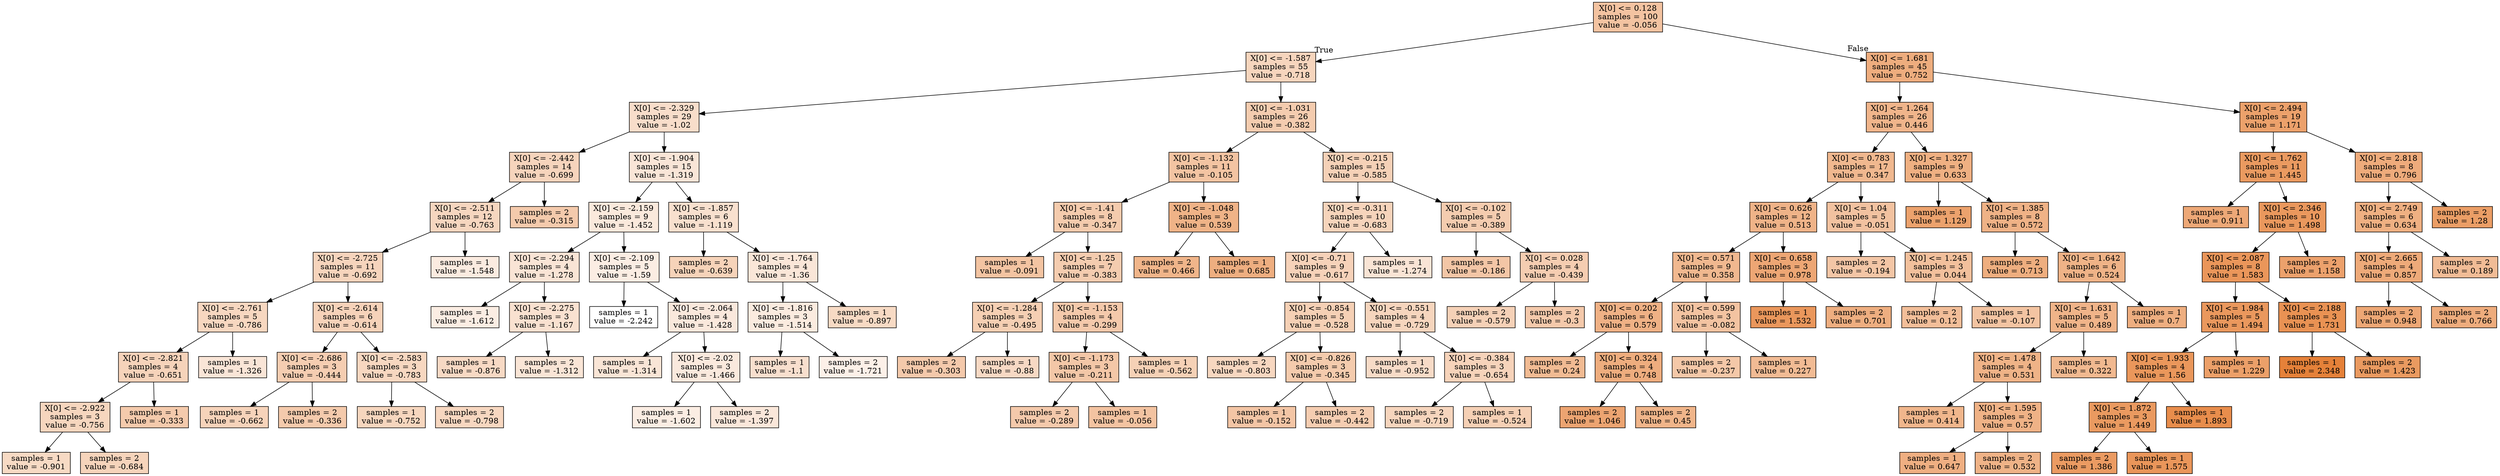 digraph Tree {
node [shape=box, style="filled", color="black"] ;
0 [label="X[0] <= 0.128\nsamples = 100\nvalue = -0.056", fillcolor="#e5813979"] ;
1 [label="X[0] <= -1.587\nsamples = 55\nvalue = -0.718", fillcolor="#e5813955"] ;
0 -> 1 [labeldistance=2.5, labelangle=45, headlabel="True"] ;
2 [label="X[0] <= -2.329\nsamples = 29\nvalue = -1.02", fillcolor="#e5813944"] ;
1 -> 2 ;
3 [label="X[0] <= -2.442\nsamples = 14\nvalue = -0.699", fillcolor="#e5813956"] ;
2 -> 3 ;
4 [label="X[0] <= -2.511\nsamples = 12\nvalue = -0.763", fillcolor="#e5813952"] ;
3 -> 4 ;
5 [label="X[0] <= -2.725\nsamples = 11\nvalue = -0.692", fillcolor="#e5813956"] ;
4 -> 5 ;
6 [label="X[0] <= -2.761\nsamples = 5\nvalue = -0.786", fillcolor="#e5813951"] ;
5 -> 6 ;
7 [label="X[0] <= -2.821\nsamples = 4\nvalue = -0.651", fillcolor="#e5813958"] ;
6 -> 7 ;
8 [label="X[0] <= -2.922\nsamples = 3\nvalue = -0.756", fillcolor="#e5813953"] ;
7 -> 8 ;
9 [label="samples = 1\nvalue = -0.901", fillcolor="#e581394b"] ;
8 -> 9 ;
10 [label="samples = 2\nvalue = -0.684", fillcolor="#e5813957"] ;
8 -> 10 ;
11 [label="samples = 1\nvalue = -0.333", fillcolor="#e581396a"] ;
7 -> 11 ;
12 [label="samples = 1\nvalue = -1.326", fillcolor="#e5813933"] ;
6 -> 12 ;
13 [label="X[0] <= -2.614\nsamples = 6\nvalue = -0.614", fillcolor="#e581395a"] ;
5 -> 13 ;
14 [label="X[0] <= -2.686\nsamples = 3\nvalue = -0.444", fillcolor="#e5813964"] ;
13 -> 14 ;
15 [label="samples = 1\nvalue = -0.662", fillcolor="#e5813958"] ;
14 -> 15 ;
16 [label="samples = 2\nvalue = -0.336", fillcolor="#e581396a"] ;
14 -> 16 ;
17 [label="X[0] <= -2.583\nsamples = 3\nvalue = -0.783", fillcolor="#e5813951"] ;
13 -> 17 ;
18 [label="samples = 1\nvalue = -0.752", fillcolor="#e5813953"] ;
17 -> 18 ;
19 [label="samples = 2\nvalue = -0.798", fillcolor="#e5813950"] ;
17 -> 19 ;
20 [label="samples = 1\nvalue = -1.548", fillcolor="#e5813927"] ;
4 -> 20 ;
21 [label="samples = 2\nvalue = -0.315", fillcolor="#e581396b"] ;
3 -> 21 ;
22 [label="X[0] <= -1.904\nsamples = 15\nvalue = -1.319", fillcolor="#e5813933"] ;
2 -> 22 ;
23 [label="X[0] <= -2.159\nsamples = 9\nvalue = -1.452", fillcolor="#e581392c"] ;
22 -> 23 ;
24 [label="X[0] <= -2.294\nsamples = 4\nvalue = -1.278", fillcolor="#e5813936"] ;
23 -> 24 ;
25 [label="samples = 1\nvalue = -1.612", fillcolor="#e5813923"] ;
24 -> 25 ;
26 [label="X[0] <= -2.275\nsamples = 3\nvalue = -1.167", fillcolor="#e581393c"] ;
24 -> 26 ;
27 [label="samples = 1\nvalue = -0.876", fillcolor="#e581394c"] ;
26 -> 27 ;
28 [label="samples = 2\nvalue = -1.312", fillcolor="#e5813934"] ;
26 -> 28 ;
29 [label="X[0] <= -2.109\nsamples = 5\nvalue = -1.59", fillcolor="#e5813924"] ;
23 -> 29 ;
30 [label="samples = 1\nvalue = -2.242", fillcolor="#e5813900"] ;
29 -> 30 ;
31 [label="X[0] <= -2.064\nsamples = 4\nvalue = -1.428", fillcolor="#e581392d"] ;
29 -> 31 ;
32 [label="samples = 1\nvalue = -1.314", fillcolor="#e5813934"] ;
31 -> 32 ;
33 [label="X[0] <= -2.02\nsamples = 3\nvalue = -1.466", fillcolor="#e581392b"] ;
31 -> 33 ;
34 [label="samples = 1\nvalue = -1.602", fillcolor="#e5813924"] ;
33 -> 34 ;
35 [label="samples = 2\nvalue = -1.397", fillcolor="#e581392f"] ;
33 -> 35 ;
36 [label="X[0] <= -1.857\nsamples = 6\nvalue = -1.119", fillcolor="#e581393e"] ;
22 -> 36 ;
37 [label="samples = 2\nvalue = -0.639", fillcolor="#e5813959"] ;
36 -> 37 ;
38 [label="X[0] <= -1.764\nsamples = 4\nvalue = -1.36", fillcolor="#e5813931"] ;
36 -> 38 ;
39 [label="X[0] <= -1.816\nsamples = 3\nvalue = -1.514", fillcolor="#e5813928"] ;
38 -> 39 ;
40 [label="samples = 1\nvalue = -1.1", fillcolor="#e581393f"] ;
39 -> 40 ;
41 [label="samples = 2\nvalue = -1.721", fillcolor="#e581391d"] ;
39 -> 41 ;
42 [label="samples = 1\nvalue = -0.897", fillcolor="#e581394b"] ;
38 -> 42 ;
43 [label="X[0] <= -1.031\nsamples = 26\nvalue = -0.382", fillcolor="#e5813967"] ;
1 -> 43 ;
44 [label="X[0] <= -1.132\nsamples = 11\nvalue = -0.105", fillcolor="#e5813977"] ;
43 -> 44 ;
45 [label="X[0] <= -1.41\nsamples = 8\nvalue = -0.347", fillcolor="#e5813969"] ;
44 -> 45 ;
46 [label="samples = 1\nvalue = -0.091", fillcolor="#e5813977"] ;
45 -> 46 ;
47 [label="X[0] <= -1.25\nsamples = 7\nvalue = -0.383", fillcolor="#e5813967"] ;
45 -> 47 ;
48 [label="X[0] <= -1.284\nsamples = 3\nvalue = -0.495", fillcolor="#e5813961"] ;
47 -> 48 ;
49 [label="samples = 2\nvalue = -0.303", fillcolor="#e581396c"] ;
48 -> 49 ;
50 [label="samples = 1\nvalue = -0.88", fillcolor="#e581394c"] ;
48 -> 50 ;
51 [label="X[0] <= -1.153\nsamples = 4\nvalue = -0.299", fillcolor="#e581396c"] ;
47 -> 51 ;
52 [label="X[0] <= -1.173\nsamples = 3\nvalue = -0.211", fillcolor="#e5813971"] ;
51 -> 52 ;
53 [label="samples = 2\nvalue = -0.289", fillcolor="#e581396c"] ;
52 -> 53 ;
54 [label="samples = 1\nvalue = -0.056", fillcolor="#e5813979"] ;
52 -> 54 ;
55 [label="samples = 1\nvalue = -0.562", fillcolor="#e581395d"] ;
51 -> 55 ;
56 [label="X[0] <= -1.048\nsamples = 3\nvalue = 0.539", fillcolor="#e581399a"] ;
44 -> 56 ;
57 [label="samples = 2\nvalue = 0.466", fillcolor="#e5813996"] ;
56 -> 57 ;
58 [label="samples = 1\nvalue = 0.685", fillcolor="#e58139a3"] ;
56 -> 58 ;
59 [label="X[0] <= -0.215\nsamples = 15\nvalue = -0.585", fillcolor="#e581395c"] ;
43 -> 59 ;
60 [label="X[0] <= -0.311\nsamples = 10\nvalue = -0.683", fillcolor="#e5813957"] ;
59 -> 60 ;
61 [label="X[0] <= -0.71\nsamples = 9\nvalue = -0.617", fillcolor="#e581395a"] ;
60 -> 61 ;
62 [label="X[0] <= -0.854\nsamples = 5\nvalue = -0.528", fillcolor="#e581395f"] ;
61 -> 62 ;
63 [label="samples = 2\nvalue = -0.803", fillcolor="#e5813950"] ;
62 -> 63 ;
64 [label="X[0] <= -0.826\nsamples = 3\nvalue = -0.345", fillcolor="#e5813969"] ;
62 -> 64 ;
65 [label="samples = 1\nvalue = -0.152", fillcolor="#e5813974"] ;
64 -> 65 ;
66 [label="samples = 2\nvalue = -0.442", fillcolor="#e5813964"] ;
64 -> 66 ;
67 [label="X[0] <= -0.551\nsamples = 4\nvalue = -0.729", fillcolor="#e5813954"] ;
61 -> 67 ;
68 [label="samples = 1\nvalue = -0.952", fillcolor="#e5813948"] ;
67 -> 68 ;
69 [label="X[0] <= -0.384\nsamples = 3\nvalue = -0.654", fillcolor="#e5813958"] ;
67 -> 69 ;
70 [label="samples = 2\nvalue = -0.719", fillcolor="#e5813955"] ;
69 -> 70 ;
71 [label="samples = 1\nvalue = -0.524", fillcolor="#e581395f"] ;
69 -> 71 ;
72 [label="samples = 1\nvalue = -1.274", fillcolor="#e5813936"] ;
60 -> 72 ;
73 [label="X[0] <= -0.102\nsamples = 5\nvalue = -0.389", fillcolor="#e5813967"] ;
59 -> 73 ;
74 [label="samples = 1\nvalue = -0.186", fillcolor="#e5813972"] ;
73 -> 74 ;
75 [label="X[0] <= 0.028\nsamples = 4\nvalue = -0.439", fillcolor="#e5813964"] ;
73 -> 75 ;
76 [label="samples = 2\nvalue = -0.579", fillcolor="#e581395c"] ;
75 -> 76 ;
77 [label="samples = 2\nvalue = -0.3", fillcolor="#e581396c"] ;
75 -> 77 ;
78 [label="X[0] <= 1.681\nsamples = 45\nvalue = 0.752", fillcolor="#e58139a6"] ;
0 -> 78 [labeldistance=2.5, labelangle=-45, headlabel="False"] ;
79 [label="X[0] <= 1.264\nsamples = 26\nvalue = 0.446", fillcolor="#e5813995"] ;
78 -> 79 ;
80 [label="X[0] <= 0.783\nsamples = 17\nvalue = 0.347", fillcolor="#e5813990"] ;
79 -> 80 ;
81 [label="X[0] <= 0.626\nsamples = 12\nvalue = 0.513", fillcolor="#e5813999"] ;
80 -> 81 ;
82 [label="X[0] <= 0.571\nsamples = 9\nvalue = 0.358", fillcolor="#e5813990"] ;
81 -> 82 ;
83 [label="X[0] <= 0.202\nsamples = 6\nvalue = 0.579", fillcolor="#e581399d"] ;
82 -> 83 ;
84 [label="samples = 2\nvalue = 0.24", fillcolor="#e581398a"] ;
83 -> 84 ;
85 [label="X[0] <= 0.324\nsamples = 4\nvalue = 0.748", fillcolor="#e58139a6"] ;
83 -> 85 ;
86 [label="samples = 2\nvalue = 1.046", fillcolor="#e58139b7"] ;
85 -> 86 ;
87 [label="samples = 2\nvalue = 0.45", fillcolor="#e5813996"] ;
85 -> 87 ;
88 [label="X[0] <= 0.599\nsamples = 3\nvalue = -0.082", fillcolor="#e5813978"] ;
82 -> 88 ;
89 [label="samples = 2\nvalue = -0.237", fillcolor="#e581396f"] ;
88 -> 89 ;
90 [label="samples = 1\nvalue = 0.227", fillcolor="#e5813989"] ;
88 -> 90 ;
91 [label="X[0] <= 0.658\nsamples = 3\nvalue = 0.978", fillcolor="#e58139b3"] ;
81 -> 91 ;
92 [label="samples = 1\nvalue = 1.532", fillcolor="#e58139d2"] ;
91 -> 92 ;
93 [label="samples = 2\nvalue = 0.701", fillcolor="#e58139a3"] ;
91 -> 93 ;
94 [label="X[0] <= 1.04\nsamples = 5\nvalue = -0.051", fillcolor="#e581397a"] ;
80 -> 94 ;
95 [label="samples = 2\nvalue = -0.194", fillcolor="#e5813972"] ;
94 -> 95 ;
96 [label="X[0] <= 1.245\nsamples = 3\nvalue = 0.044", fillcolor="#e581397f"] ;
94 -> 96 ;
97 [label="samples = 2\nvalue = 0.12", fillcolor="#e5813983"] ;
96 -> 97 ;
98 [label="samples = 1\nvalue = -0.107", fillcolor="#e5813977"] ;
96 -> 98 ;
99 [label="X[0] <= 1.327\nsamples = 9\nvalue = 0.633", fillcolor="#e58139a0"] ;
79 -> 99 ;
100 [label="samples = 1\nvalue = 1.129", fillcolor="#e58139bb"] ;
99 -> 100 ;
101 [label="X[0] <= 1.385\nsamples = 8\nvalue = 0.572", fillcolor="#e581399c"] ;
99 -> 101 ;
102 [label="samples = 2\nvalue = 0.713", fillcolor="#e58139a4"] ;
101 -> 102 ;
103 [label="X[0] <= 1.642\nsamples = 6\nvalue = 0.524", fillcolor="#e581399a"] ;
101 -> 103 ;
104 [label="X[0] <= 1.631\nsamples = 5\nvalue = 0.489", fillcolor="#e5813998"] ;
103 -> 104 ;
105 [label="X[0] <= 1.478\nsamples = 4\nvalue = 0.531", fillcolor="#e581399a"] ;
104 -> 105 ;
106 [label="samples = 1\nvalue = 0.414", fillcolor="#e5813994"] ;
105 -> 106 ;
107 [label="X[0] <= 1.595\nsamples = 3\nvalue = 0.57", fillcolor="#e581399c"] ;
105 -> 107 ;
108 [label="samples = 1\nvalue = 0.647", fillcolor="#e58139a1"] ;
107 -> 108 ;
109 [label="samples = 2\nvalue = 0.532", fillcolor="#e581399a"] ;
107 -> 109 ;
110 [label="samples = 1\nvalue = 0.322", fillcolor="#e581398e"] ;
104 -> 110 ;
111 [label="samples = 1\nvalue = 0.7", fillcolor="#e58139a3"] ;
103 -> 111 ;
112 [label="X[0] <= 2.494\nsamples = 19\nvalue = 1.171", fillcolor="#e58139be"] ;
78 -> 112 ;
113 [label="X[0] <= 1.762\nsamples = 11\nvalue = 1.445", fillcolor="#e58139cd"] ;
112 -> 113 ;
114 [label="samples = 1\nvalue = 0.911", fillcolor="#e58139af"] ;
113 -> 114 ;
115 [label="X[0] <= 2.346\nsamples = 10\nvalue = 1.498", fillcolor="#e58139d0"] ;
113 -> 115 ;
116 [label="X[0] <= 2.087\nsamples = 8\nvalue = 1.583", fillcolor="#e58139d4"] ;
115 -> 116 ;
117 [label="X[0] <= 1.984\nsamples = 5\nvalue = 1.494", fillcolor="#e58139d0"] ;
116 -> 117 ;
118 [label="X[0] <= 1.933\nsamples = 4\nvalue = 1.56", fillcolor="#e58139d3"] ;
117 -> 118 ;
119 [label="X[0] <= 1.872\nsamples = 3\nvalue = 1.449", fillcolor="#e58139cd"] ;
118 -> 119 ;
120 [label="samples = 2\nvalue = 1.386", fillcolor="#e58139ca"] ;
119 -> 120 ;
121 [label="samples = 1\nvalue = 1.575", fillcolor="#e58139d4"] ;
119 -> 121 ;
122 [label="samples = 1\nvalue = 1.893", fillcolor="#e58139e6"] ;
118 -> 122 ;
123 [label="samples = 1\nvalue = 1.229", fillcolor="#e58139c1"] ;
117 -> 123 ;
124 [label="X[0] <= 2.188\nsamples = 3\nvalue = 1.731", fillcolor="#e58139dd"] ;
116 -> 124 ;
125 [label="samples = 1\nvalue = 2.348", fillcolor="#e58139ff"] ;
124 -> 125 ;
126 [label="samples = 2\nvalue = 1.423", fillcolor="#e58139cc"] ;
124 -> 126 ;
127 [label="samples = 2\nvalue = 1.158", fillcolor="#e58139bd"] ;
115 -> 127 ;
128 [label="X[0] <= 2.818\nsamples = 8\nvalue = 0.796", fillcolor="#e58139a9"] ;
112 -> 128 ;
129 [label="X[0] <= 2.749\nsamples = 6\nvalue = 0.634", fillcolor="#e58139a0"] ;
128 -> 129 ;
130 [label="X[0] <= 2.665\nsamples = 4\nvalue = 0.857", fillcolor="#e58139ac"] ;
129 -> 130 ;
131 [label="samples = 2\nvalue = 0.948", fillcolor="#e58139b1"] ;
130 -> 131 ;
132 [label="samples = 2\nvalue = 0.766", fillcolor="#e58139a7"] ;
130 -> 132 ;
133 [label="samples = 2\nvalue = 0.189", fillcolor="#e5813987"] ;
129 -> 133 ;
134 [label="samples = 2\nvalue = 1.28", fillcolor="#e58139c4"] ;
128 -> 134 ;
}
